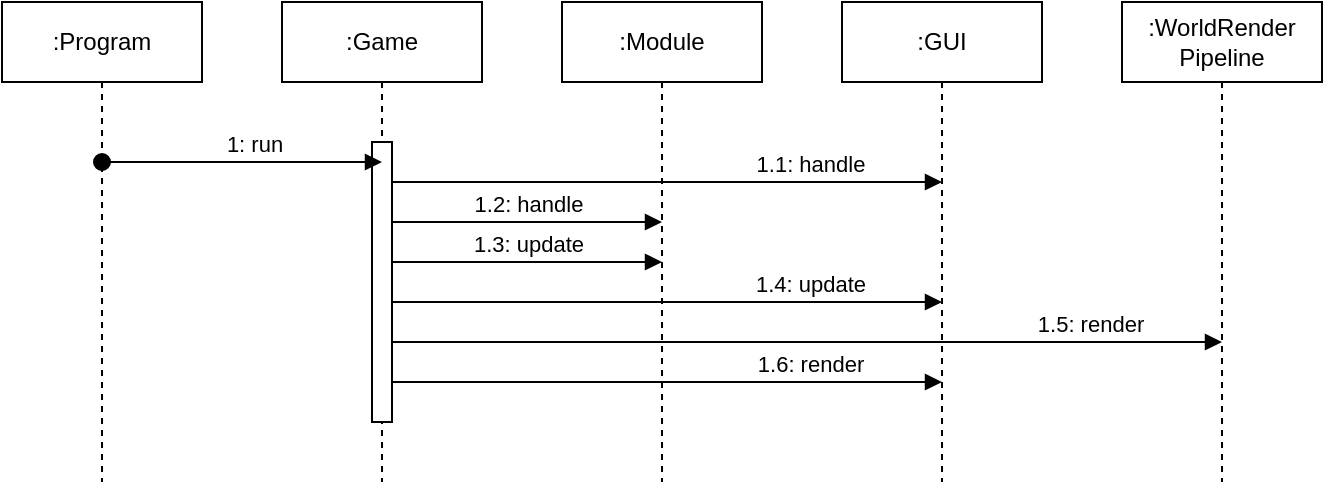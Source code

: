 <mxfile version="14.9.2" type="device"><diagram id="ODRsIb-cKly0Z9J3n5Ep" name="Page-1"><mxGraphModel dx="1422" dy="705" grid="1" gridSize="10" guides="1" tooltips="1" connect="1" arrows="1" fold="1" page="1" pageScale="1" pageWidth="827" pageHeight="1169" math="0" shadow="0"><root><mxCell id="0"/><mxCell id="1" parent="0"/><mxCell id="38AHcEBYPRgZn-qrVZ_x-1" value=":Program" style="shape=umlLifeline;perimeter=lifelinePerimeter;whiteSpace=wrap;html=1;container=1;collapsible=0;recursiveResize=0;outlineConnect=0;" parent="1" vertex="1"><mxGeometry x="40" y="40" width="100" height="240" as="geometry"/></mxCell><mxCell id="38AHcEBYPRgZn-qrVZ_x-2" value=":Game" style="shape=umlLifeline;perimeter=lifelinePerimeter;whiteSpace=wrap;html=1;container=1;collapsible=0;recursiveResize=0;outlineConnect=0;" parent="1" vertex="1"><mxGeometry x="180" y="40" width="100" height="240" as="geometry"/></mxCell><mxCell id="38AHcEBYPRgZn-qrVZ_x-7" value="" style="html=1;points=[];perimeter=orthogonalPerimeter;" parent="38AHcEBYPRgZn-qrVZ_x-2" vertex="1"><mxGeometry x="45" y="70" width="10" height="140" as="geometry"/></mxCell><mxCell id="38AHcEBYPRgZn-qrVZ_x-3" value=":Module" style="shape=umlLifeline;perimeter=lifelinePerimeter;whiteSpace=wrap;html=1;container=1;collapsible=0;recursiveResize=0;outlineConnect=0;" parent="1" vertex="1"><mxGeometry x="320" y="40" width="100" height="240" as="geometry"/></mxCell><mxCell id="38AHcEBYPRgZn-qrVZ_x-14" value=":GUI" style="shape=umlLifeline;perimeter=lifelinePerimeter;whiteSpace=wrap;html=1;container=1;collapsible=0;recursiveResize=0;outlineConnect=0;" parent="1" vertex="1"><mxGeometry x="460" y="40" width="100" height="240" as="geometry"/></mxCell><mxCell id="38AHcEBYPRgZn-qrVZ_x-16" value="1.1: handle" style="html=1;verticalAlign=bottom;endArrow=block;" parent="1" source="38AHcEBYPRgZn-qrVZ_x-7" edge="1"><mxGeometry x="0.518" width="80" relative="1" as="geometry"><mxPoint x="270" y="130" as="sourcePoint"/><mxPoint x="510" y="130" as="targetPoint"/><Array as="points"/><mxPoint as="offset"/></mxGeometry></mxCell><mxCell id="38AHcEBYPRgZn-qrVZ_x-21" value="1.2: handle" style="html=1;verticalAlign=bottom;endArrow=block;" parent="1" source="38AHcEBYPRgZn-qrVZ_x-7" edge="1"><mxGeometry width="80" relative="1" as="geometry"><mxPoint x="280" y="150" as="sourcePoint"/><mxPoint x="370" y="150" as="targetPoint"/><Array as="points"/></mxGeometry></mxCell><mxCell id="38AHcEBYPRgZn-qrVZ_x-22" value="1.3: update" style="html=1;verticalAlign=bottom;endArrow=block;" parent="1" source="38AHcEBYPRgZn-qrVZ_x-7" edge="1"><mxGeometry width="80" relative="1" as="geometry"><mxPoint x="240" y="170" as="sourcePoint"/><mxPoint x="370" y="170" as="targetPoint"/><Array as="points"/></mxGeometry></mxCell><mxCell id="38AHcEBYPRgZn-qrVZ_x-23" value="1.4: update" style="html=1;verticalAlign=bottom;endArrow=block;" parent="1" source="38AHcEBYPRgZn-qrVZ_x-7" edge="1"><mxGeometry x="0.518" width="80" relative="1" as="geometry"><mxPoint x="260" y="189.71" as="sourcePoint"/><mxPoint x="510" y="190" as="targetPoint"/><Array as="points"/><mxPoint as="offset"/></mxGeometry></mxCell><mxCell id="38AHcEBYPRgZn-qrVZ_x-24" value=":WorldRender&lt;br&gt;Pipeline" style="shape=umlLifeline;perimeter=lifelinePerimeter;whiteSpace=wrap;html=1;container=1;collapsible=0;recursiveResize=0;outlineConnect=0;" parent="1" vertex="1"><mxGeometry x="600" y="40" width="100" height="240" as="geometry"/></mxCell><mxCell id="38AHcEBYPRgZn-qrVZ_x-26" value="1.5: render" style="html=1;verticalAlign=bottom;endArrow=block;" parent="1" source="38AHcEBYPRgZn-qrVZ_x-7" edge="1"><mxGeometry x="0.683" width="80" relative="1" as="geometry"><mxPoint x="250" y="230" as="sourcePoint"/><mxPoint x="650" y="210" as="targetPoint"/><Array as="points"/><mxPoint as="offset"/></mxGeometry></mxCell><mxCell id="38AHcEBYPRgZn-qrVZ_x-28" value="1.6: render" style="html=1;verticalAlign=bottom;endArrow=block;" parent="1" source="38AHcEBYPRgZn-qrVZ_x-7" edge="1"><mxGeometry x="0.518" width="80" relative="1" as="geometry"><mxPoint x="280" y="230" as="sourcePoint"/><mxPoint x="510" y="230" as="targetPoint"/><Array as="points"/><mxPoint as="offset"/></mxGeometry></mxCell><mxCell id="38AHcEBYPRgZn-qrVZ_x-6" value="1: run" style="html=1;verticalAlign=bottom;startArrow=oval;startFill=1;endArrow=block;startSize=8;" parent="1" source="38AHcEBYPRgZn-qrVZ_x-1" edge="1"><mxGeometry x="0.081" width="60" relative="1" as="geometry"><mxPoint x="90" y="120" as="sourcePoint"/><mxPoint x="230" y="120" as="targetPoint"/><Array as="points"/><mxPoint as="offset"/></mxGeometry></mxCell></root></mxGraphModel></diagram></mxfile>